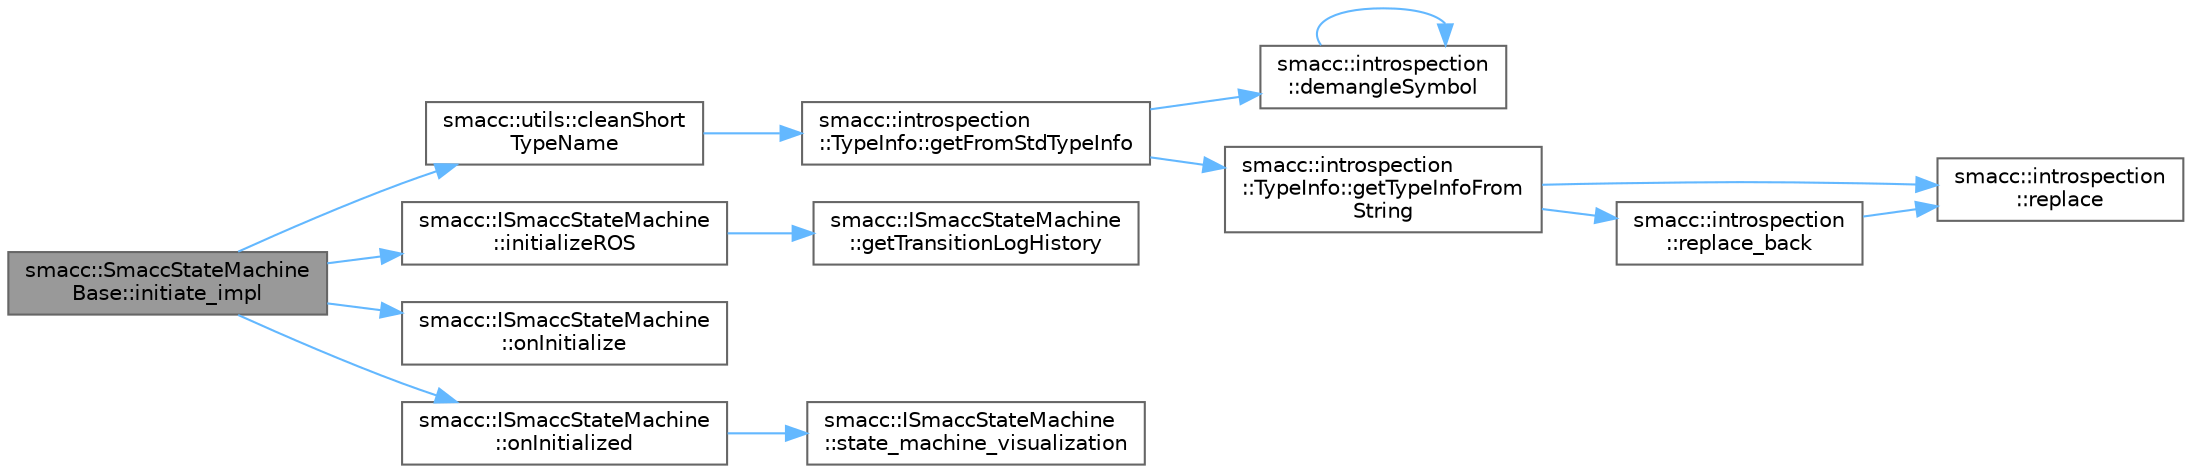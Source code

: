 digraph "smacc::SmaccStateMachineBase::initiate_impl"
{
 // LATEX_PDF_SIZE
  bgcolor="transparent";
  edge [fontname=Helvetica,fontsize=10,labelfontname=Helvetica,labelfontsize=10];
  node [fontname=Helvetica,fontsize=10,shape=box,height=0.2,width=0.4];
  rankdir="LR";
  Node1 [label="smacc::SmaccStateMachine\lBase::initiate_impl",height=0.2,width=0.4,color="gray40", fillcolor="grey60", style="filled", fontcolor="black",tooltip=" "];
  Node1 -> Node2 [color="steelblue1",style="solid"];
  Node2 [label="smacc::utils::cleanShort\lTypeName",height=0.2,width=0.4,color="grey40", fillcolor="white", style="filled",URL="$namespacesmacc_1_1utils.html#aacd1975bb7cd9bec4b50e111a2ae7edb",tooltip=" "];
  Node2 -> Node3 [color="steelblue1",style="solid"];
  Node3 [label="smacc::introspection\l::TypeInfo::getFromStdTypeInfo",height=0.2,width=0.4,color="grey40", fillcolor="white", style="filled",URL="$classsmacc_1_1introspection_1_1TypeInfo.html#ada1e604cd8bf968a5f816fbace4af881",tooltip=" "];
  Node3 -> Node4 [color="steelblue1",style="solid"];
  Node4 [label="smacc::introspection\l::demangleSymbol",height=0.2,width=0.4,color="grey40", fillcolor="white", style="filled",URL="$namespacesmacc_1_1introspection.html#aa9158a0ff0cfe83a59877e6af7d7f873",tooltip=" "];
  Node4 -> Node4 [color="steelblue1",style="solid"];
  Node3 -> Node5 [color="steelblue1",style="solid"];
  Node5 [label="smacc::introspection\l::TypeInfo::getTypeInfoFrom\lString",height=0.2,width=0.4,color="grey40", fillcolor="white", style="filled",URL="$classsmacc_1_1introspection_1_1TypeInfo.html#a47d65b6c61499d7ae8ab9f6325c84837",tooltip=" "];
  Node5 -> Node6 [color="steelblue1",style="solid"];
  Node6 [label="smacc::introspection\l::replace",height=0.2,width=0.4,color="grey40", fillcolor="white", style="filled",URL="$namespacesmacc_1_1introspection.html#a48571b9bf3b115d2a83cc0147c96d0bd",tooltip=" "];
  Node5 -> Node7 [color="steelblue1",style="solid"];
  Node7 [label="smacc::introspection\l::replace_back",height=0.2,width=0.4,color="grey40", fillcolor="white", style="filled",URL="$namespacesmacc_1_1introspection.html#a03d7d3379217139c51d5e7df81c7ccc2",tooltip=" "];
  Node7 -> Node6 [color="steelblue1",style="solid"];
  Node1 -> Node8 [color="steelblue1",style="solid"];
  Node8 [label="smacc::ISmaccStateMachine\l::initializeROS",height=0.2,width=0.4,color="grey40", fillcolor="white", style="filled",URL="$classsmacc_1_1ISmaccStateMachine.html#a1136dd5d81e846ac86de48bc71912cbf",tooltip=" "];
  Node8 -> Node9 [color="steelblue1",style="solid"];
  Node9 [label="smacc::ISmaccStateMachine\l::getTransitionLogHistory",height=0.2,width=0.4,color="grey40", fillcolor="white", style="filled",URL="$classsmacc_1_1ISmaccStateMachine.html#ae7c08fc2addf8ee4785f721050e6a763",tooltip=" "];
  Node1 -> Node10 [color="steelblue1",style="solid"];
  Node10 [label="smacc::ISmaccStateMachine\l::onInitialize",height=0.2,width=0.4,color="grey40", fillcolor="white", style="filled",URL="$classsmacc_1_1ISmaccStateMachine.html#ac2982c6c8283663e5e1e8a7c82f511ec",tooltip="this function should be implemented by the user to create the orthogonals"];
  Node1 -> Node11 [color="steelblue1",style="solid"];
  Node11 [label="smacc::ISmaccStateMachine\l::onInitialized",height=0.2,width=0.4,color="grey40", fillcolor="white", style="filled",URL="$classsmacc_1_1ISmaccStateMachine.html#a95e7f71d0d88fffd0afebb1f9ccdade5",tooltip=" "];
  Node11 -> Node12 [color="steelblue1",style="solid"];
  Node12 [label="smacc::ISmaccStateMachine\l::state_machine_visualization",height=0.2,width=0.4,color="grey40", fillcolor="white", style="filled",URL="$classsmacc_1_1ISmaccStateMachine.html#ac03029f770422d0ea77ea9856b8cb1a8",tooltip=" "];
}
